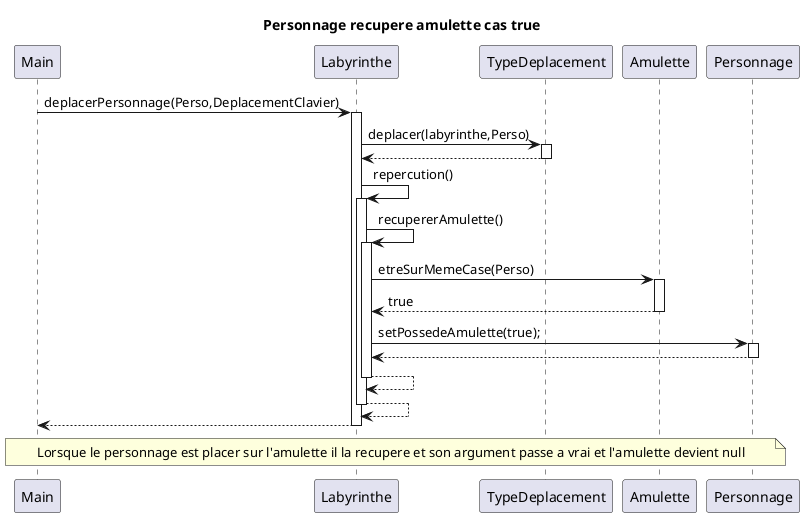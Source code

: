 @startuml
participant Main
title : Personnage recupere amulette cas true
Main -> Labyrinthe : deplacerPersonnage(Perso,DeplacementClavier)
activate Labyrinthe
Labyrinthe -> TypeDeplacement : deplacer(labyrinthe,Perso)
activate TypeDeplacement
TypeDeplacement --> Labyrinthe
deactivate TypeDeplacement
Labyrinthe -> Labyrinthe : repercution()
activate Labyrinthe
Labyrinthe -> Labyrinthe : recupererAmulette()
activate Labyrinthe

Labyrinthe -> Amulette : etreSurMemeCase(Perso)
activate Amulette
Amulette --> Labyrinthe : true
deactivate Amulette
Labyrinthe -> Personnage : setPossedeAmulette(true);
activate Personnage
Personnage --> Labyrinthe
deactivate Personnage
Labyrinthe --> Labyrinthe
deactivate Labyrinthe
Labyrinthe --> Labyrinthe
deactivate Labyrinthe
return
note across
Lorsque le personnage est placer sur l'amulette il la recupere et son argument passe a vrai et l'amulette devient null
end note
@enduml